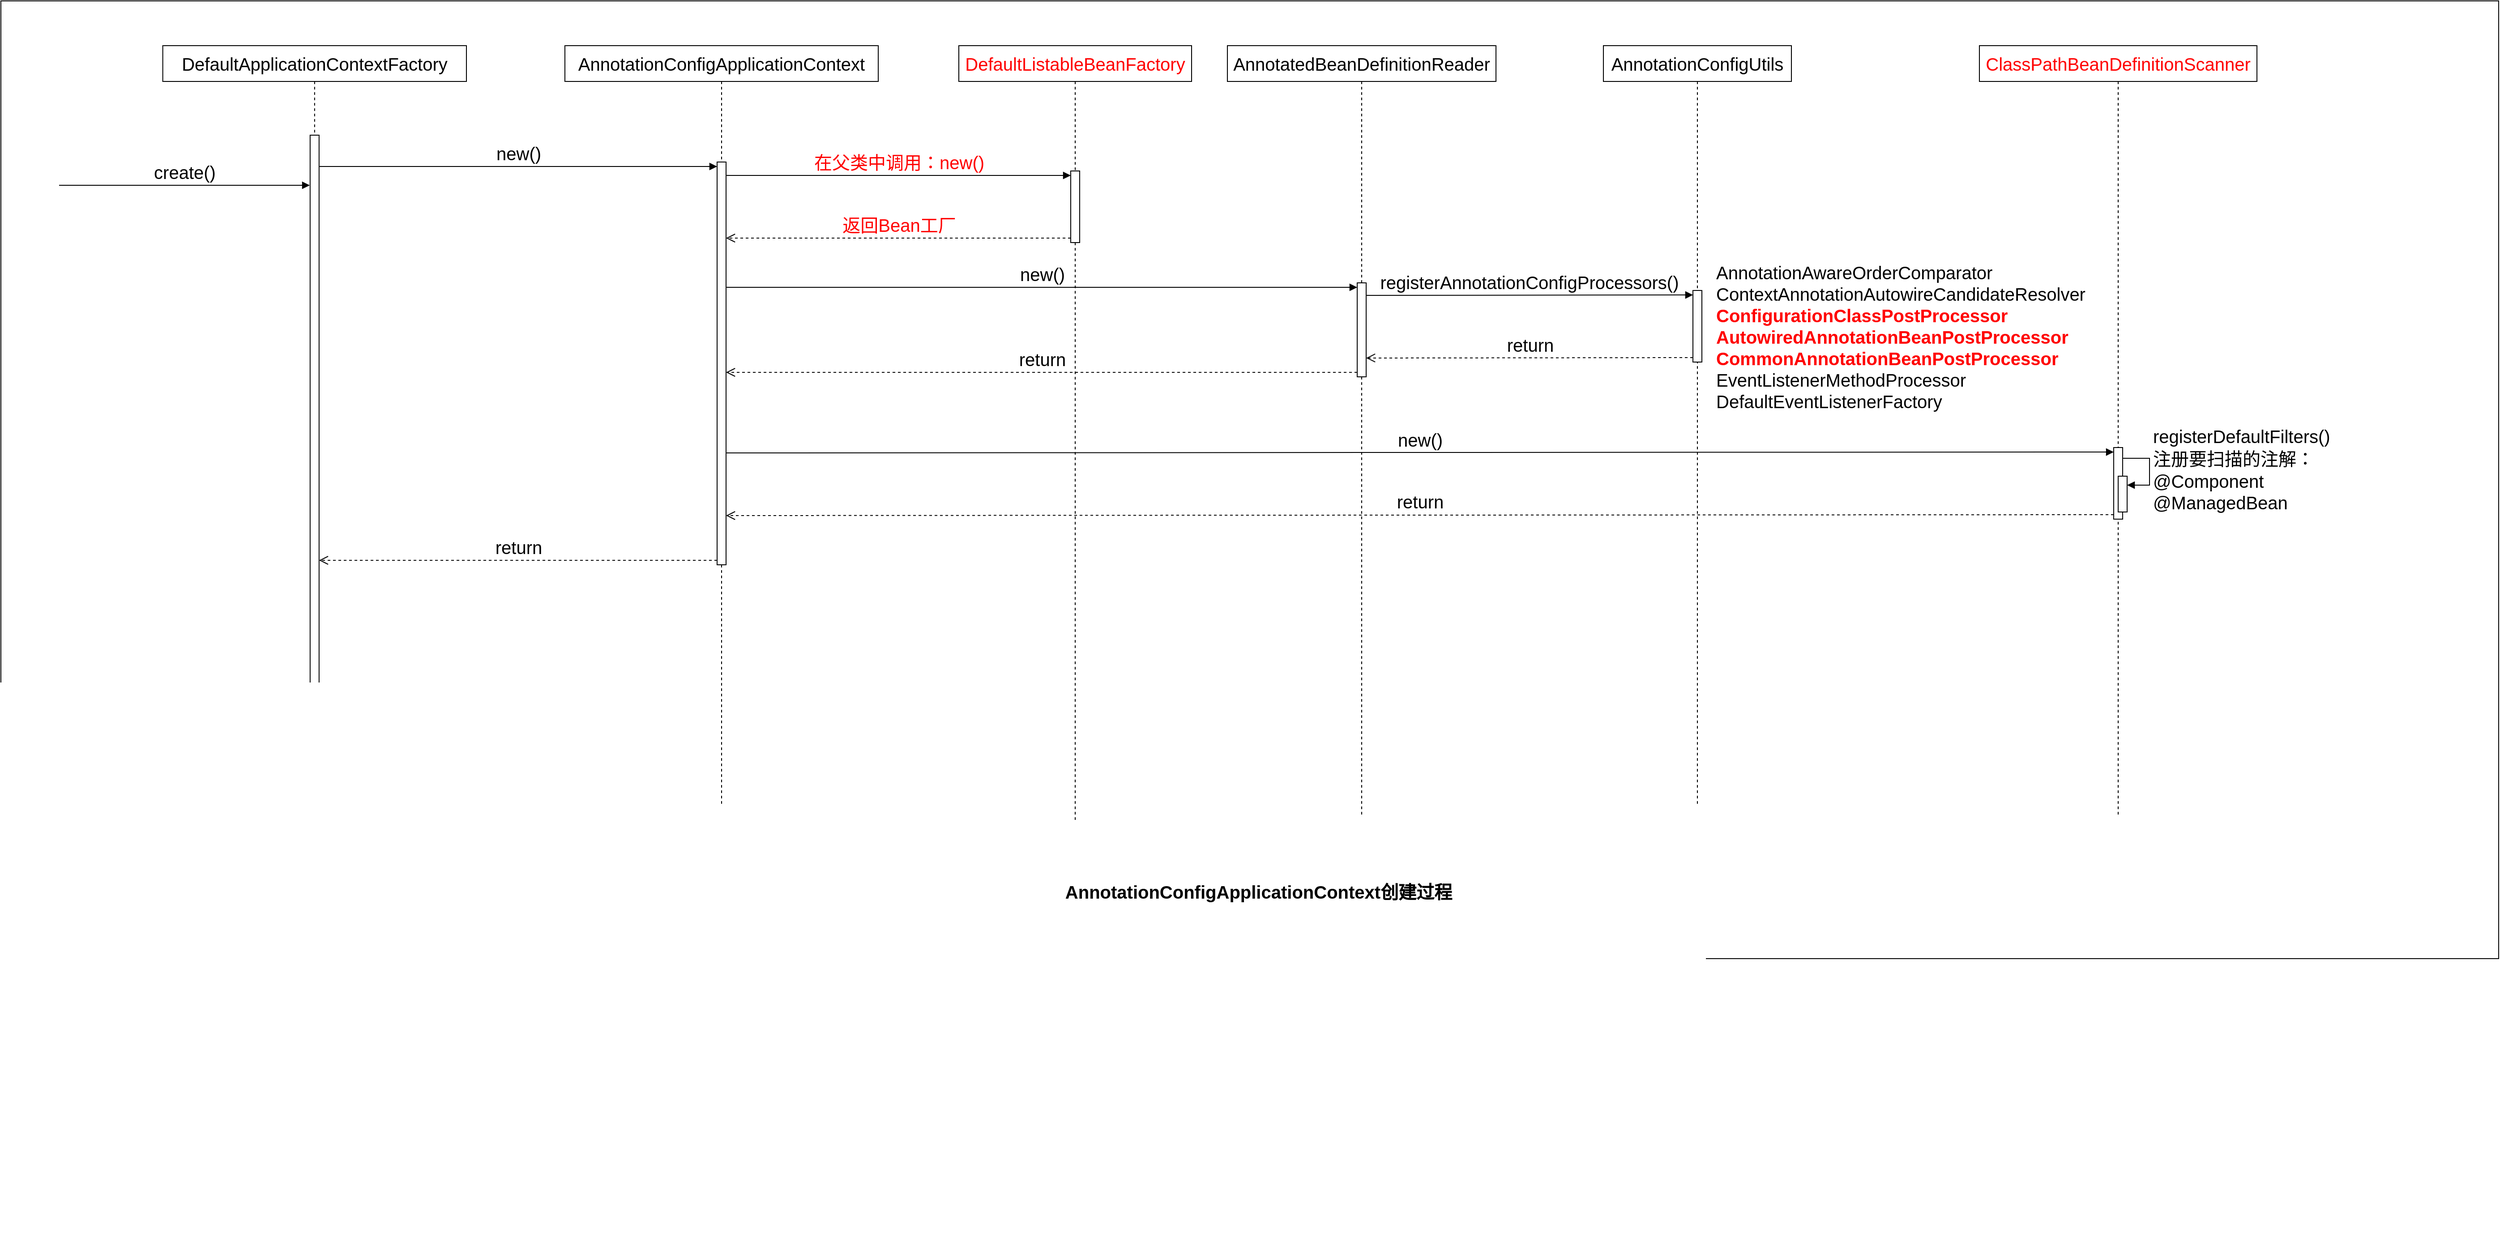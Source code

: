 <mxfile version="28.2.5">
  <diagram name="第 1 页" id="A2wYnKDMZFF023bxGnZ8">
    <mxGraphModel dx="3679" dy="1576" grid="1" gridSize="10" guides="1" tooltips="1" connect="1" arrows="1" fold="1" page="1" pageScale="1" pageWidth="827" pageHeight="1169" background="none" math="0" shadow="0">
      <root>
        <mxCell id="0" />
        <mxCell id="1" parent="0" />
        <mxCell id="hMaNkUOU6OZyKy6Mbnef-42" value="" style="rounded=0;whiteSpace=wrap;html=1;" vertex="1" parent="1">
          <mxGeometry x="-680" y="70" width="2790" height="1070" as="geometry" />
        </mxCell>
        <mxCell id="YZu31wHBDfyEzBDPMWce-50" value="AnnotatedBeanDefinitionReader" style="shape=umlLifeline;perimeter=lifelinePerimeter;whiteSpace=wrap;html=1;container=1;dropTarget=0;collapsible=0;recursiveResize=0;outlineConnect=0;portConstraint=eastwest;newEdgeStyle={&quot;curved&quot;:0,&quot;rounded&quot;:0};fontSize=20;fontStyle=0" parent="1" vertex="1">
          <mxGeometry x="690" y="120" width="300" height="860" as="geometry" />
        </mxCell>
        <mxCell id="hMaNkUOU6OZyKy6Mbnef-27" value="registerAnnotationConfigProcessors()" style="html=1;verticalAlign=bottom;endArrow=block;curved=0;rounded=0;entryX=0;entryY=0;entryDx=0;entryDy=5;fontSize=20;" edge="1" target="hMaNkUOU6OZyKy6Mbnef-26" parent="YZu31wHBDfyEzBDPMWce-50">
          <mxGeometry relative="1" as="geometry">
            <mxPoint x="155" y="279" as="sourcePoint" />
          </mxGeometry>
        </mxCell>
        <mxCell id="hMaNkUOU6OZyKy6Mbnef-28" value="return" style="html=1;verticalAlign=bottom;endArrow=open;dashed=1;endSize=8;curved=0;rounded=0;exitX=0;exitY=1;exitDx=0;exitDy=-5;fontSize=20;" edge="1" source="hMaNkUOU6OZyKy6Mbnef-26" parent="YZu31wHBDfyEzBDPMWce-50">
          <mxGeometry relative="1" as="geometry">
            <mxPoint x="155" y="349" as="targetPoint" />
          </mxGeometry>
        </mxCell>
        <mxCell id="-QrxRBGIXTvyxB3OS5xk-18" value="AnnotationConfigApplicationContext" style="shape=umlLifeline;perimeter=lifelinePerimeter;whiteSpace=wrap;html=1;container=1;dropTarget=0;collapsible=0;recursiveResize=0;outlineConnect=0;portConstraint=eastwest;newEdgeStyle={&quot;curved&quot;:0,&quot;rounded&quot;:0};fontSize=20;fontStyle=0" parent="1" vertex="1">
          <mxGeometry x="-50" y="120" width="350" height="850" as="geometry" />
        </mxCell>
        <mxCell id="YZu31wHBDfyEzBDPMWce-24" value="" style="group;fontColor=#000000;fontSize=18;" parent="1" vertex="1" connectable="0">
          <mxGeometry x="-160" y="180" width="1050" height="1270" as="geometry" />
        </mxCell>
        <mxCell id="-QrxRBGIXTvyxB3OS5xk-58" value="AnnotationConfigApplicationContext创建过程" style="text;html=1;whiteSpace=wrap;strokeColor=none;fillColor=none;align=center;verticalAlign=middle;rounded=0;fontSize=20;fontStyle=1" parent="YZu31wHBDfyEzBDPMWce-24" vertex="1">
          <mxGeometry x="630" y="870" width="510" height="30" as="geometry" />
        </mxCell>
        <mxCell id="hMaNkUOU6OZyKy6Mbnef-10" value="" style="html=1;points=[[0,0,0,0,5],[0,1,0,0,-5],[1,0,0,0,5],[1,1,0,0,-5]];perimeter=orthogonalPerimeter;outlineConnect=0;targetShapes=umlLifeline;portConstraint=eastwest;newEdgeStyle={&quot;curved&quot;:0,&quot;rounded&quot;:0};" vertex="1" parent="YZu31wHBDfyEzBDPMWce-24">
          <mxGeometry x="280" y="70" width="10" height="450" as="geometry" />
        </mxCell>
        <mxCell id="hMaNkUOU6OZyKy6Mbnef-16" value="&lt;font style=&quot;color: rgb(255, 0, 0);&quot;&gt;在父类中调用：new()&lt;/font&gt;" style="html=1;verticalAlign=bottom;endArrow=block;curved=0;rounded=0;entryX=0;entryY=0;entryDx=0;entryDy=5;fontSize=20;" edge="1" target="hMaNkUOU6OZyKy6Mbnef-15" parent="YZu31wHBDfyEzBDPMWce-24">
          <mxGeometry relative="1" as="geometry">
            <mxPoint x="290" y="85" as="sourcePoint" />
          </mxGeometry>
        </mxCell>
        <mxCell id="hMaNkUOU6OZyKy6Mbnef-17" value="&lt;font style=&quot;color: rgb(255, 0, 0);&quot;&gt;返回Bean工厂&lt;/font&gt;" style="html=1;verticalAlign=bottom;endArrow=open;dashed=1;endSize=8;curved=0;rounded=0;exitX=0;exitY=1;exitDx=0;exitDy=-5;fontSize=20;" edge="1" source="hMaNkUOU6OZyKy6Mbnef-15" parent="YZu31wHBDfyEzBDPMWce-24">
          <mxGeometry relative="1" as="geometry">
            <mxPoint x="290" y="155" as="targetPoint" />
          </mxGeometry>
        </mxCell>
        <mxCell id="hMaNkUOU6OZyKy6Mbnef-22" value="" style="html=1;points=[[0,0,0,0,5],[0,1,0,0,-5],[1,0,0,0,5],[1,1,0,0,-5]];perimeter=orthogonalPerimeter;outlineConnect=0;targetShapes=umlLifeline;portConstraint=eastwest;newEdgeStyle={&quot;curved&quot;:0,&quot;rounded&quot;:0};" vertex="1" parent="YZu31wHBDfyEzBDPMWce-24">
          <mxGeometry x="995" y="205" width="10" height="105" as="geometry" />
        </mxCell>
        <mxCell id="hMaNkUOU6OZyKy6Mbnef-23" value="&lt;font style=&quot;font-size: 20px;&quot;&gt;new()&lt;/font&gt;" style="html=1;verticalAlign=bottom;endArrow=block;curved=0;rounded=0;entryX=0;entryY=0;entryDx=0;entryDy=5;" edge="1" target="hMaNkUOU6OZyKy6Mbnef-22" parent="YZu31wHBDfyEzBDPMWce-24">
          <mxGeometry relative="1" as="geometry">
            <mxPoint x="290" y="210" as="sourcePoint" />
          </mxGeometry>
        </mxCell>
        <mxCell id="hMaNkUOU6OZyKy6Mbnef-24" value="return" style="html=1;verticalAlign=bottom;endArrow=open;dashed=1;endSize=8;curved=0;rounded=0;exitX=0;exitY=1;exitDx=0;exitDy=-5;fontSize=20;" edge="1" source="hMaNkUOU6OZyKy6Mbnef-22" parent="YZu31wHBDfyEzBDPMWce-24" target="hMaNkUOU6OZyKy6Mbnef-10">
          <mxGeometry relative="1" as="geometry">
            <mxPoint x="290" y="280" as="targetPoint" />
          </mxGeometry>
        </mxCell>
        <mxCell id="hMaNkUOU6OZyKy6Mbnef-34" value="&lt;font style=&quot;font-size: 20px;&quot;&gt;new()&lt;/font&gt;" style="html=1;verticalAlign=bottom;endArrow=block;curved=0;rounded=0;entryX=0;entryY=0;entryDx=0;entryDy=5;" edge="1" target="hMaNkUOU6OZyKy6Mbnef-33" parent="YZu31wHBDfyEzBDPMWce-24">
          <mxGeometry relative="1" as="geometry">
            <mxPoint x="290" y="395" as="sourcePoint" />
          </mxGeometry>
        </mxCell>
        <mxCell id="hMaNkUOU6OZyKy6Mbnef-35" value="return" style="html=1;verticalAlign=bottom;endArrow=open;dashed=1;endSize=8;curved=0;rounded=0;exitX=0;exitY=1;exitDx=0;exitDy=-5;fontSize=20;" edge="1" source="hMaNkUOU6OZyKy6Mbnef-33" parent="YZu31wHBDfyEzBDPMWce-24">
          <mxGeometry relative="1" as="geometry">
            <mxPoint x="290" y="465" as="targetPoint" />
          </mxGeometry>
        </mxCell>
        <mxCell id="YZu31wHBDfyEzBDPMWce-42" value="DefaultListableBeanFactory" style="shape=umlLifeline;perimeter=lifelinePerimeter;whiteSpace=wrap;html=1;container=1;dropTarget=0;collapsible=0;recursiveResize=0;outlineConnect=0;portConstraint=eastwest;newEdgeStyle={&quot;curved&quot;:0,&quot;rounded&quot;:0};fontSize=20;fontStyle=0;fontColor=#FF0000;" parent="1" vertex="1">
          <mxGeometry x="390" y="120" width="260" height="865" as="geometry" />
        </mxCell>
        <mxCell id="hMaNkUOU6OZyKy6Mbnef-15" value="" style="html=1;points=[[0,0,0,0,5],[0,1,0,0,-5],[1,0,0,0,5],[1,1,0,0,-5]];perimeter=orthogonalPerimeter;outlineConnect=0;targetShapes=umlLifeline;portConstraint=eastwest;newEdgeStyle={&quot;curved&quot;:0,&quot;rounded&quot;:0};" vertex="1" parent="YZu31wHBDfyEzBDPMWce-42">
          <mxGeometry x="125" y="140" width="10" height="80" as="geometry" />
        </mxCell>
        <mxCell id="-QrxRBGIXTvyxB3OS5xk-56" value="create()" style="html=1;verticalAlign=bottom;endArrow=block;curved=0;rounded=0;fontSize=20;" parent="1" edge="1">
          <mxGeometry relative="1" as="geometry">
            <mxPoint x="-615" y="276" as="sourcePoint" />
            <mxPoint x="-335" y="276" as="targetPoint" />
          </mxGeometry>
        </mxCell>
        <mxCell id="hMaNkUOU6OZyKy6Mbnef-13" value="" style="group;fontSize=20;" vertex="1" connectable="0" parent="1">
          <mxGeometry x="-499.17" y="120" width="339.17" height="850" as="geometry" />
        </mxCell>
        <mxCell id="-QrxRBGIXTvyxB3OS5xk-1" value="&lt;font style=&quot;color: rgb(0, 0, 0); font-weight: normal;&quot;&gt;DefaultApplicationContextFactory&lt;/font&gt;" style="shape=umlLifeline;whiteSpace=wrap;html=1;container=0;dropTarget=0;collapsible=0;recursiveResize=0;outlineConnect=0;portConstraint=eastwest;newEdgeStyle={&quot;curved&quot;:0,&quot;rounded&quot;:0};fontSize=20;fontStyle=1;points=[[0,0,0,0,5],[0,1,0,0,-5],[1,0,0,0,5],[1,1,0,0,-5]];perimeter=rectanglePerimeter;targetShapes=umlLifeline;participant=label;fontColor=#FF0000;" parent="hMaNkUOU6OZyKy6Mbnef-13" vertex="1">
          <mxGeometry width="339.17" height="850" as="geometry" />
        </mxCell>
        <mxCell id="hMaNkUOU6OZyKy6Mbnef-11" value="&lt;font style=&quot;font-size: 20px;&quot;&gt;new()&lt;/font&gt;" style="html=1;verticalAlign=bottom;endArrow=block;curved=0;rounded=0;entryX=0;entryY=0;entryDx=0;entryDy=5;" edge="1" target="hMaNkUOU6OZyKy6Mbnef-10" parent="-QrxRBGIXTvyxB3OS5xk-1">
          <mxGeometry relative="1" as="geometry">
            <mxPoint x="174.17" y="135" as="sourcePoint" />
          </mxGeometry>
        </mxCell>
        <mxCell id="-QrxRBGIXTvyxB3OS5xk-2" value="" style="html=1;points=[[0,0,0,0,5],[0,1,0,0,-5],[1,0,0,0,5],[1,1,0,0,-5]];perimeter=orthogonalPerimeter;outlineConnect=0;targetShapes=umlLifeline;portConstraint=eastwest;newEdgeStyle={&quot;curved&quot;:0,&quot;rounded&quot;:0};" parent="hMaNkUOU6OZyKy6Mbnef-13" vertex="1">
          <mxGeometry x="164.58" y="100" width="10" height="670" as="geometry" />
        </mxCell>
        <mxCell id="hMaNkUOU6OZyKy6Mbnef-12" value="&lt;span style=&quot;font-size: 20px;&quot;&gt;return&lt;/span&gt;" style="html=1;verticalAlign=bottom;endArrow=open;dashed=1;endSize=8;curved=0;rounded=0;exitX=0;exitY=1;exitDx=0;exitDy=-5;" edge="1" source="hMaNkUOU6OZyKy6Mbnef-10" parent="1" target="-QrxRBGIXTvyxB3OS5xk-2">
          <mxGeometry relative="1" as="geometry">
            <mxPoint x="-325" y="325" as="targetPoint" />
          </mxGeometry>
        </mxCell>
        <mxCell id="hMaNkUOU6OZyKy6Mbnef-25" value="AnnotationConfigUtils" style="shape=umlLifeline;perimeter=lifelinePerimeter;whiteSpace=wrap;html=1;container=1;dropTarget=0;collapsible=0;recursiveResize=0;outlineConnect=0;portConstraint=eastwest;newEdgeStyle={&quot;curved&quot;:0,&quot;rounded&quot;:0};fontSize=20;fontStyle=0" vertex="1" parent="1">
          <mxGeometry x="1110" y="120" width="210" height="850" as="geometry" />
        </mxCell>
        <mxCell id="hMaNkUOU6OZyKy6Mbnef-26" value="" style="html=1;points=[[0,0,0,0,5],[0,1,0,0,-5],[1,0,0,0,5],[1,1,0,0,-5]];perimeter=orthogonalPerimeter;outlineConnect=0;targetShapes=umlLifeline;portConstraint=eastwest;newEdgeStyle={&quot;curved&quot;:0,&quot;rounded&quot;:0};" vertex="1" parent="hMaNkUOU6OZyKy6Mbnef-25">
          <mxGeometry x="100" y="273.5" width="10" height="80" as="geometry" />
        </mxCell>
        <mxCell id="hMaNkUOU6OZyKy6Mbnef-29" value="AnnotationAwareOrderComparator&lt;div&gt;ContextAnnotationAutowireCandidateResolver&lt;/div&gt;&lt;div&gt;&lt;font style=&quot;color: rgb(255, 0, 0);&quot;&gt;&lt;b&gt;ConfigurationClassPostProcessor&lt;/b&gt;&lt;/font&gt;&lt;/div&gt;&lt;div&gt;&lt;b&gt;&lt;font style=&quot;color: rgb(255, 0, 0);&quot;&gt;AutowiredAnnotationBeanPostProcessor&lt;/font&gt;&lt;/b&gt;&lt;/div&gt;&lt;div&gt;&lt;b&gt;&lt;font style=&quot;color: rgb(255, 0, 0);&quot;&gt;CommonAnnotationBeanPostProcessor&lt;/font&gt;&lt;/b&gt;&lt;/div&gt;&lt;div&gt;EventListenerMethodProcessor&lt;/div&gt;&lt;div&gt;DefaultEventListenerFactory&lt;/div&gt;" style="text;html=1;align=left;verticalAlign=middle;whiteSpace=wrap;rounded=0;fontSize=20;" vertex="1" parent="1">
          <mxGeometry x="1234" y="350" width="420" height="190" as="geometry" />
        </mxCell>
        <mxCell id="hMaNkUOU6OZyKy6Mbnef-30" value="&lt;font&gt;ClassPathBeanDefinitionScanner&lt;/font&gt;" style="shape=umlLifeline;perimeter=lifelinePerimeter;whiteSpace=wrap;html=1;container=1;dropTarget=0;collapsible=0;recursiveResize=0;outlineConnect=0;portConstraint=eastwest;newEdgeStyle={&quot;curved&quot;:0,&quot;rounded&quot;:0};fontSize=20;fontStyle=0;fontColor=#FF0000;" vertex="1" parent="1">
          <mxGeometry x="1530" y="120" width="310" height="861" as="geometry" />
        </mxCell>
        <mxCell id="hMaNkUOU6OZyKy6Mbnef-31" value="registerAnnotationConfigProcessors()" style="html=1;verticalAlign=bottom;endArrow=block;curved=0;rounded=0;entryX=0;entryY=0;entryDx=0;entryDy=5;fontSize=20;" edge="1" parent="hMaNkUOU6OZyKy6Mbnef-30">
          <mxGeometry relative="1" as="geometry">
            <mxPoint x="155" y="279" as="sourcePoint" />
          </mxGeometry>
        </mxCell>
        <mxCell id="hMaNkUOU6OZyKy6Mbnef-32" value="return" style="html=1;verticalAlign=bottom;endArrow=open;dashed=1;endSize=8;curved=0;rounded=0;exitX=0;exitY=1;exitDx=0;exitDy=-5;fontSize=20;" edge="1" parent="hMaNkUOU6OZyKy6Mbnef-30">
          <mxGeometry relative="1" as="geometry">
            <mxPoint x="155" y="349" as="targetPoint" />
          </mxGeometry>
        </mxCell>
        <mxCell id="hMaNkUOU6OZyKy6Mbnef-33" value="" style="html=1;points=[[0,0,0,0,5],[0,1,0,0,-5],[1,0,0,0,5],[1,1,0,0,-5]];perimeter=orthogonalPerimeter;outlineConnect=0;targetShapes=umlLifeline;portConstraint=eastwest;newEdgeStyle={&quot;curved&quot;:0,&quot;rounded&quot;:0};" vertex="1" parent="hMaNkUOU6OZyKy6Mbnef-30">
          <mxGeometry x="150" y="449" width="10" height="80" as="geometry" />
        </mxCell>
        <mxCell id="hMaNkUOU6OZyKy6Mbnef-39" value="" style="html=1;points=[[0,0,0,0,5],[0,1,0,0,-5],[1,0,0,0,5],[1,1,0,0,-5]];perimeter=orthogonalPerimeter;outlineConnect=0;targetShapes=umlLifeline;portConstraint=eastwest;newEdgeStyle={&quot;curved&quot;:0,&quot;rounded&quot;:0};" vertex="1" parent="hMaNkUOU6OZyKy6Mbnef-30">
          <mxGeometry x="155" y="481" width="10" height="40" as="geometry" />
        </mxCell>
        <mxCell id="hMaNkUOU6OZyKy6Mbnef-40" value="&lt;font style=&quot;font-size: 20px;&quot;&gt;registerDefaultFilters()&lt;/font&gt;&lt;div&gt;&lt;font style=&quot;font-size: 20px;&quot;&gt;注册要扫描的注解：&lt;/font&gt;&lt;/div&gt;&lt;div&gt;&lt;font style=&quot;font-size: 20px;&quot;&gt;@Component&lt;/font&gt;&lt;/div&gt;&lt;div&gt;&lt;font style=&quot;font-size: 20px;&quot;&gt;@ManagedBean&lt;/font&gt;&lt;/div&gt;" style="html=1;align=left;spacingLeft=2;endArrow=block;rounded=0;edgeStyle=orthogonalEdgeStyle;curved=0;rounded=0;fontSize=18;" edge="1" target="hMaNkUOU6OZyKy6Mbnef-39" parent="hMaNkUOU6OZyKy6Mbnef-30">
          <mxGeometry relative="1" as="geometry">
            <mxPoint x="160" y="461" as="sourcePoint" />
            <Array as="points">
              <mxPoint x="190" y="491" />
            </Array>
          </mxGeometry>
        </mxCell>
      </root>
    </mxGraphModel>
  </diagram>
</mxfile>
